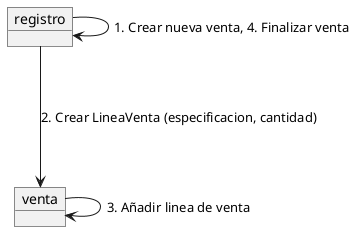@startuml ejercicio_h
object venta
object registro
registro ---> venta :2. Crear LineaVenta (especificacion, cantidad)
registro ---> registro :1. Crear nueva venta, 4. Finalizar venta
venta ----> venta : 3. Añadir linea de venta
@enduml
